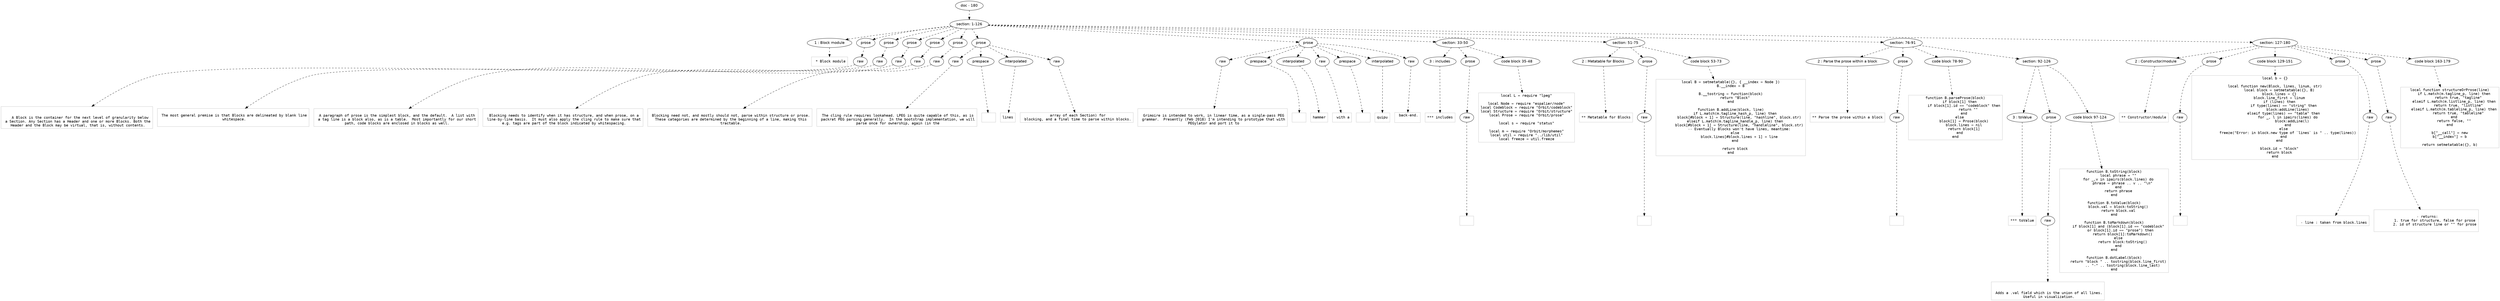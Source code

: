 digraph lpegNode {

node [fontname=Helvetica]
edge [style=dashed]

doc_0 [label="doc - 180"]


doc_0 -> { section_1}
{rank=same; section_1}

section_1 [label="section: 1-126"]


// END RANK doc_0

section_1 -> { header_2 prose_3 prose_4 prose_5 prose_6 prose_7 prose_8 prose_9 section_10 section_11 section_12 section_13}
{rank=same; header_2 prose_3 prose_4 prose_5 prose_6 prose_7 prose_8 prose_9 section_10 section_11 section_12 section_13}

header_2 [label="1 : Block module"]

prose_3 [label="prose"]

prose_4 [label="prose"]

prose_5 [label="prose"]

prose_6 [label="prose"]

prose_7 [label="prose"]

prose_8 [label="prose"]

prose_9 [label="prose"]

section_10 [label="section: 33-50"]

section_11 [label="section: 51-75"]

section_12 [label="section: 76-91"]

section_13 [label="section: 127-180"]


// END RANK section_1

header_2 -> leaf_14
leaf_14  [color=Gray,shape=rectangle,fontname=Inconsolata,label=" * Block module"]
// END RANK header_2

prose_3 -> { raw_15}
{rank=same; raw_15}

raw_15 [label="raw"]


// END RANK prose_3

raw_15 -> leaf_16
leaf_16  [color=Gray,shape=rectangle,fontname=Inconsolata,label="

   A Block is the container for the next level of granularity below
 a Section. Any Section has a Header and one or more Blocks. Both the
 Header and the Block may be virtual, that is, without contents.
"]
// END RANK raw_15

prose_4 -> { raw_17}
{rank=same; raw_17}

raw_17 [label="raw"]


// END RANK prose_4

raw_17 -> leaf_18
leaf_18  [color=Gray,shape=rectangle,fontname=Inconsolata,label="
 The most general premise is that Blocks are delineated by blank line
 whitespace.

"]
// END RANK raw_17

prose_5 -> { raw_19}
{rank=same; raw_19}

raw_19 [label="raw"]


// END RANK prose_5

raw_19 -> leaf_20
leaf_20  [color=Gray,shape=rectangle,fontname=Inconsolata,label="
 A paragraph of prose is the simplest block, and the default.  A list with
 a tag line is a block also, as is a table.  Most importantly for our short
 path, code blocks are enclosed in blocks as well.
"]
// END RANK raw_19

prose_6 -> { raw_21}
{rank=same; raw_21}

raw_21 [label="raw"]


// END RANK prose_6

raw_21 -> leaf_22
leaf_22  [color=Gray,shape=rectangle,fontname=Inconsolata,label="
 Blocking needs to identify when it has structure, and when prose, on a
 line-by-line basis.  It must also apply the cling rule to make sure that
 e.g. tags are part of the block indicated by whitespacing.
"]
// END RANK raw_21

prose_7 -> { raw_23}
{rank=same; raw_23}

raw_23 [label="raw"]


// END RANK prose_7

raw_23 -> leaf_24
leaf_24  [color=Gray,shape=rectangle,fontname=Inconsolata,label="
 Blocking need not, and mostly should not, parse within structure or prose.
 These categories are determined by the beginning of a line, making this
 tractable.
"]
// END RANK raw_23

prose_8 -> { raw_25 prespace_26 interpolated_27 raw_28}
{rank=same; raw_25 prespace_26 interpolated_27 raw_28}

raw_25 [label="raw"]

prespace_26 [label="prespace"]

interpolated_27 [label="interpolated"]

raw_28 [label="raw"]


// END RANK prose_8

raw_25 -> leaf_29
leaf_29  [color=Gray,shape=rectangle,fontname=Inconsolata,label="
 The cling rule requires lookahead. LPEG is quite capable of this, as is
 packrat PEG parsing generally.  In the bootstrap implementation, we will
 parse once for ownership, again (in the"]
// END RANK raw_25

prespace_26 -> leaf_30
leaf_30  [color=Gray,shape=rectangle,fontname=Inconsolata,label=" "]
// END RANK prespace_26

interpolated_27 -> leaf_31
leaf_31  [color=Gray,shape=rectangle,fontname=Inconsolata,label="lines"]
// END RANK interpolated_27

raw_28 -> leaf_32
leaf_32  [color=Gray,shape=rectangle,fontname=Inconsolata,label=" array of each Section) for
 blocking, and a final time to parse within blocks.
"]
// END RANK raw_28

prose_9 -> { raw_33 prespace_34 interpolated_35 raw_36 prespace_37 interpolated_38 raw_39}
{rank=same; raw_33 prespace_34 interpolated_35 raw_36 prespace_37 interpolated_38 raw_39}

raw_33 [label="raw"]

prespace_34 [label="prespace"]

interpolated_35 [label="interpolated"]

raw_36 [label="raw"]

prespace_37 [label="prespace"]

interpolated_38 [label="interpolated"]

raw_39 [label="raw"]


// END RANK prose_9

raw_33 -> leaf_40
leaf_40  [color=Gray,shape=rectangle,fontname=Inconsolata,label="
 Grimoire is intended to work, in linear time, as a single-pass PEG
 grammar.  Presently (Feb 2018) I'm intending to prototype that with
 PEGylator and port it to"]
// END RANK raw_33

prespace_34 -> leaf_41
leaf_41  [color=Gray,shape=rectangle,fontname=Inconsolata,label=" "]
// END RANK prespace_34

interpolated_35 -> leaf_42
leaf_42  [color=Gray,shape=rectangle,fontname=Inconsolata,label="hammer"]
// END RANK interpolated_35

raw_36 -> leaf_43
leaf_43  [color=Gray,shape=rectangle,fontname=Inconsolata,label=" with a"]
// END RANK raw_36

prespace_37 -> leaf_44
leaf_44  [color=Gray,shape=rectangle,fontname=Inconsolata,label=" "]
// END RANK prespace_37

interpolated_38 -> leaf_45
leaf_45  [color=Gray,shape=rectangle,fontname=Inconsolata,label="quipu"]
// END RANK interpolated_38

raw_39 -> leaf_46
leaf_46  [color=Gray,shape=rectangle,fontname=Inconsolata,label=" back-end.

"]
// END RANK raw_39

section_10 -> { header_47 prose_48 codeblock_49}
{rank=same; header_47 prose_48 codeblock_49}

header_47 [label="3 : includes"]

prose_48 [label="prose"]

codeblock_49 [label="code block 35-48"]


// END RANK section_10

header_47 -> leaf_50
leaf_50  [color=Gray,shape=rectangle,fontname=Inconsolata,label="*** includes"]
// END RANK header_47

prose_48 -> { raw_51}
{rank=same; raw_51}

raw_51 [label="raw"]


// END RANK prose_48

raw_51 -> leaf_52
leaf_52  [color=Gray,shape=rectangle,fontname=Inconsolata,label="
"]
// END RANK raw_51

codeblock_49 -> leaf_53
leaf_53  [color=Gray,shape=rectangle,fontname=Inconsolata,label="local L = require \"lpeg\"

local Node = require \"espalier/node\"
local Codeblock = require \"Orbit/codeblock\"
local Structure = require \"Orbit/structure\"
local Prose = require \"Orbit/prose\"

local s = require \"status\"

local m = require \"Orbit/morphemes\"
local util = require \"../lib/util\"
local freeze = util.freeze"]
// END RANK codeblock_49

section_11 -> { header_54 prose_55 codeblock_56}
{rank=same; header_54 prose_55 codeblock_56}

header_54 [label="2 : Metatable for Blocks"]

prose_55 [label="prose"]

codeblock_56 [label="code block 53-73"]


// END RANK section_11

header_54 -> leaf_57
leaf_57  [color=Gray,shape=rectangle,fontname=Inconsolata,label="** Metatable for Blocks"]
// END RANK header_54

prose_55 -> { raw_58}
{rank=same; raw_58}

raw_58 [label="raw"]


// END RANK prose_55

raw_58 -> leaf_59
leaf_59  [color=Gray,shape=rectangle,fontname=Inconsolata,label="
"]
// END RANK raw_58

codeblock_56 -> leaf_60
leaf_60  [color=Gray,shape=rectangle,fontname=Inconsolata,label="local B = setmetatable({}, { __index = Node })
B.__index = B

B.__tostring = function(block)
    return \"Block\"
end

function B.addLine(block, line)
    if L.match(m.tagline_hash_p, line) then
        block[#block + 1] = Structure(line, \"hashline\", block.str)
    elseif L.match(m.tagline_handle_p, line) then
        block[#block + 1] = Structure(line, \"handleline\", block.str)
        -- Eventually Blocks won't have lines, meantime:
    else
        block.lines[#block.lines + 1] = line
    end

    return block
end"]
// END RANK codeblock_56

section_12 -> { header_61 prose_62 codeblock_63 section_64}
{rank=same; header_61 prose_62 codeblock_63 section_64}

header_61 [label="2 : Parse the prose within a block"]

prose_62 [label="prose"]

codeblock_63 [label="code block 78-90"]

section_64 [label="section: 92-126"]


// END RANK section_12

header_61 -> leaf_65
leaf_65  [color=Gray,shape=rectangle,fontname=Inconsolata,label="** Parse the prose within a block"]
// END RANK header_61

prose_62 -> { raw_66}
{rank=same; raw_66}

raw_66 [label="raw"]


// END RANK prose_62

raw_66 -> leaf_67
leaf_67  [color=Gray,shape=rectangle,fontname=Inconsolata,label="
"]
// END RANK raw_66

codeblock_63 -> leaf_68
leaf_68  [color=Gray,shape=rectangle,fontname=Inconsolata,label="function B.parseProse(block)
    if block[1] then
        if block[1].id == \"codeblock\" then
            return \"\"
        end
    else
        block[1] = Prose(block)
        block.lines = nil
        return block[1]
    end
end"]
// END RANK codeblock_63

section_64 -> { header_69 prose_70 codeblock_71}
{rank=same; header_69 prose_70 codeblock_71}

header_69 [label="3 : toValue"]

prose_70 [label="prose"]

codeblock_71 [label="code block 97-124"]


// END RANK section_64

header_69 -> leaf_72
leaf_72  [color=Gray,shape=rectangle,fontname=Inconsolata,label="*** toValue"]
// END RANK header_69

prose_70 -> { raw_73}
{rank=same; raw_73}

raw_73 [label="raw"]


// END RANK prose_70

raw_73 -> leaf_74
leaf_74  [color=Gray,shape=rectangle,fontname=Inconsolata,label="

 Adds a .val field which is the union of all lines.
 Useful in visualization.
"]
// END RANK raw_73

codeblock_71 -> leaf_75
leaf_75  [color=Gray,shape=rectangle,fontname=Inconsolata,label="function B.toString(block)
    local phrase = \"\"
    for _,v in ipairs(block.lines) do
        phrase = phrase .. v .. \"\\n\"
    end
    return phrase
end

function B.toValue(block)
    block.val = block:toString()
    return block.val
end

function B.toMarkdown(block)
    if block[1] and (block[1].id == \"codeblock\"
      or block[1].id == \"prose\") then
        return block[1]:toMarkdown()
    else
        return block:toString()
    end
end

function B.dotLabel(block)
    return \"block \" .. tostring(block.line_first)
        .. \"-\" .. tostring(block.line_last)
end"]
// END RANK codeblock_71

section_13 -> { header_76 prose_77 codeblock_78 prose_79 prose_80 codeblock_81}
{rank=same; header_76 prose_77 codeblock_78 prose_79 prose_80 codeblock_81}

header_76 [label="2 : Constructor/module"]

prose_77 [label="prose"]

codeblock_78 [label="code block 129-151"]

prose_79 [label="prose"]

prose_80 [label="prose"]

codeblock_81 [label="code block 163-179"]


// END RANK section_13

header_76 -> leaf_82
leaf_82  [color=Gray,shape=rectangle,fontname=Inconsolata,label="** Constructor/module"]
// END RANK header_76

prose_77 -> { raw_83}
{rank=same; raw_83}

raw_83 [label="raw"]


// END RANK prose_77

raw_83 -> leaf_84
leaf_84  [color=Gray,shape=rectangle,fontname=Inconsolata,label="
"]
// END RANK raw_83

codeblock_78 -> leaf_85
leaf_85  [color=Gray,shape=rectangle,fontname=Inconsolata,label="local b = {}

local function new(Block, lines, linum, str)
    local block = setmetatable({}, B)
    block.lines = {}
    block.line_first = linum
    if (lines) then
        if type(lines) == \"string\" then
            block:addLine(lines)
        elseif type(lines) == \"table\" then
            for _, l in ipairs(lines) do
                block:addLine(l)
            end
        else
            freeze(\"Error: in block.new type of `lines` is \" .. type(lines))
        end
    end

    block.id = \"block\"
    return block
end"]
// END RANK codeblock_78

prose_79 -> { raw_86}
{rank=same; raw_86}

raw_86 [label="raw"]


// END RANK prose_79

raw_86 -> leaf_87
leaf_87  [color=Gray,shape=rectangle,fontname=Inconsolata,label="
 - line : taken from block.lines
"]
// END RANK raw_86

prose_80 -> { raw_88}
{rank=same; raw_88}

raw_88 [label="raw"]


// END RANK prose_80

raw_88 -> leaf_89
leaf_89  [color=Gray,shape=rectangle,fontname=Inconsolata,label="
 - returns:
        1. true for structure, false for prose
        2. id of structure line or \"\" for prose

"]
// END RANK raw_88

codeblock_81 -> leaf_90
leaf_90  [color=Gray,shape=rectangle,fontname=Inconsolata,label="local function structureOrProse(line)
    if L.match(m.tagline_p, line) then
        return true, \"tagline\"
    elseif L.match(m.listline_p, line) then
        return true, \"listline\"
    elseif L.match(m.tableline_p, line) then
        return true, \"tableline\"
    end
    return false, \"\"
end

b[\"__call\"] = new
b[\"__index\"] = b

return setmetatable({}, b)"]
// END RANK codeblock_81


}
